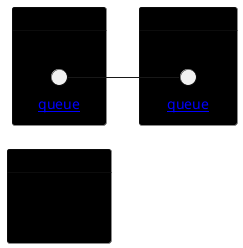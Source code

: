 @startuml
left to right direction

skinparam card {
    BorderThickness 0.5
    BackgroundColor 0
}

skinparam label {
    FontSize 0
}

card Alice {
    label nothing
}

card Bob {
    circle "[[/work/transaction-types/queue-example/diagrams/queue-client/{queue} queue]]" as queue1 <<client>>
}

card Carol {
    circle "[[/work/transaction-types/queue-example/diagrams/queue-server/{queue} queue]]" as queue2 <<server>>
}

queue1 -- queue2
@enduml